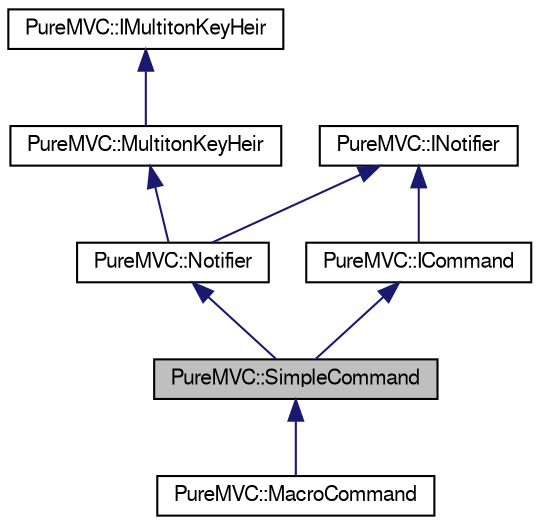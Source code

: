 digraph G
{
  edge [fontname="FreeSans",fontsize="10",labelfontname="FreeSans",labelfontsize="10"];
  node [fontname="FreeSans",fontsize="10",shape=record];
  Node1 [label="PureMVC::SimpleCommand",height=0.2,width=0.4,color="black", fillcolor="grey75", style="filled" fontcolor="black"];
  Node2 -> Node1 [dir=back,color="midnightblue",fontsize="10",style="solid"];
  Node2 [label="PureMVC::Notifier",height=0.2,width=0.4,color="black", fillcolor="white", style="filled",URL="$class_pure_m_v_c_1_1_notifier.html",tooltip="A Base INotifier implementation."];
  Node3 -> Node2 [dir=back,color="midnightblue",fontsize="10",style="solid"];
  Node3 [label="PureMVC::MultitonKeyHeir",height=0.2,width=0.4,color="black", fillcolor="white", style="filled",URL="$class_pure_m_v_c_1_1_multiton_key_heir.html",tooltip="Multiton key holding class."];
  Node4 -> Node3 [dir=back,color="midnightblue",fontsize="10",style="solid"];
  Node4 [label="PureMVC::IMultitonKeyHeir",height=0.2,width=0.4,color="black", fillcolor="white", style="filled",URL="$class_pure_m_v_c_1_1_i_multiton_key_heir.html",tooltip="Contains a multiton key."];
  Node5 -> Node2 [dir=back,color="midnightblue",fontsize="10",style="solid"];
  Node5 [label="PureMVC::INotifier",height=0.2,width=0.4,color="black", fillcolor="white", style="filled",URL="$class_pure_m_v_c_1_1_i_notifier.html",tooltip="The interface definition for a PureMVC Notifier."];
  Node6 -> Node1 [dir=back,color="midnightblue",fontsize="10",style="solid"];
  Node6 [label="PureMVC::ICommand",height=0.2,width=0.4,color="black", fillcolor="white", style="filled",URL="$class_pure_m_v_c_1_1_i_command.html",tooltip="The interface definition for a PureMVC Command."];
  Node5 -> Node6 [dir=back,color="midnightblue",fontsize="10",style="solid"];
  Node1 -> Node7 [dir=back,color="midnightblue",fontsize="10",style="solid"];
  Node7 [label="PureMVC::MacroCommand",height=0.2,width=0.4,color="black", fillcolor="white", style="filled",URL="$class_pure_m_v_c_1_1_macro_command.html",tooltip="A base ICommand implementation that executes other ICommands."];
}
